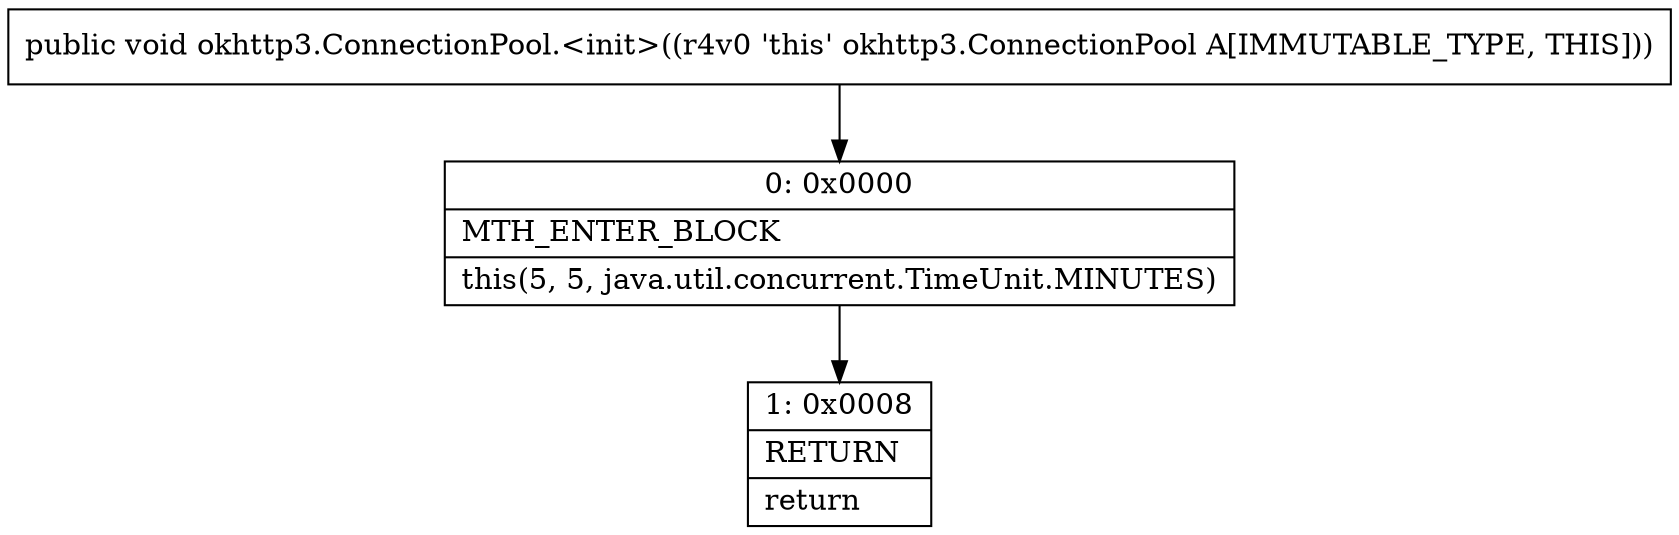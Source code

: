 digraph "CFG forokhttp3.ConnectionPool.\<init\>()V" {
Node_0 [shape=record,label="{0\:\ 0x0000|MTH_ENTER_BLOCK\l|this(5, 5, java.util.concurrent.TimeUnit.MINUTES)\l}"];
Node_1 [shape=record,label="{1\:\ 0x0008|RETURN\l|return\l}"];
MethodNode[shape=record,label="{public void okhttp3.ConnectionPool.\<init\>((r4v0 'this' okhttp3.ConnectionPool A[IMMUTABLE_TYPE, THIS])) }"];
MethodNode -> Node_0;
Node_0 -> Node_1;
}

